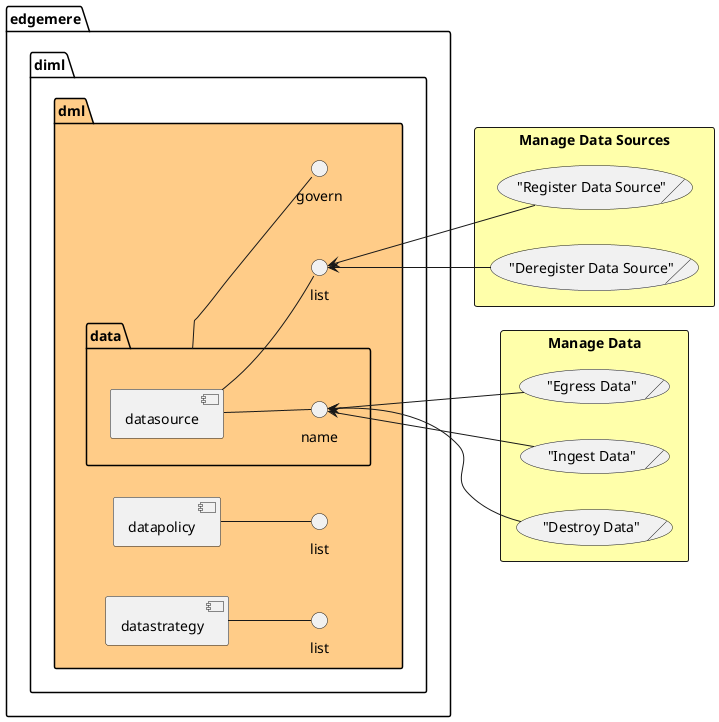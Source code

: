 @startuml
left to right direction


    package "edgemere" as edgemere {
package "diml" as edgemerediml {
package "dml" as edgemeredimldml #ffcc88 {
 component "data" as edgemeredimldmldata
 interface "govern" as edgemeredimldmldatagovern
edgemeredimldmldata -- edgemeredimldmldatagovern
}
}
}

    
    package "edgemere" as edgemere {
package "diml" as edgemerediml {
package "dml" as edgemeredimldml #ffcc88 {
package "data" as edgemeredimldmldata {
 component "source" as edgemeredimldmldatasource
 interface "name" as edgemeredimldmldatasourcename
edgemeredimldmldatasource -- edgemeredimldmldatasourcename
}
}
}
}

    
    package "edgemere" as edgemere {
package "diml" as edgemerediml {
package "dml" as edgemeredimldml #ffcc88 {
 component "datapolicy" as edgemeredimldmldatapolicy
 interface "list" as edgemeredimldmldatapolicylist
edgemeredimldmldatapolicy -- edgemeredimldmldatapolicylist
}
}
}

    
    package "edgemere" as edgemere {
package "diml" as edgemerediml {
package "dml" as edgemeredimldml #ffcc88 {
 component "datasource" as edgemeredimldmldatasource
 interface "list" as edgemeredimldmldatasourcelist
edgemeredimldmldatasource -- edgemeredimldmldatasourcelist
}
}
}

    
    package "edgemere" as edgemere {
package "diml" as edgemerediml {
package "dml" as edgemeredimldml #ffcc88 {
 component "datastrategy" as edgemeredimldmldatastrategy
 interface "list" as edgemeredimldmldatastrategylist
edgemeredimldmldatastrategy -- edgemeredimldmldatastrategylist
}
}
}

    
















        rectangle "Manage Data" as ManageData #ffffaa {
            ("Destroy Data")/ as DataStewardManageDataDestroyData
        }
    
    edgemeredimldmldatasourcename <-- DataStewardManageDataDestroyData
    
        rectangle "Manage Data" as ManageData #ffffaa {
            ("Egress Data")/ as DataStewardManageDataEgressData
        }
    
    edgemeredimldmldatasourcename <-- DataStewardManageDataEgressData
    
        rectangle "Manage Data" as ManageData #ffffaa {
            ("Ingest Data")/ as DataStewardManageDataIngestData
        }
    
    edgemeredimldmldatasourcename <-- DataStewardManageDataIngestData
    









        rectangle "Manage Data Sources" as ManageDataSources #ffffaa {
            ("Deregister Data Source")/ as DataEngineerManageDataSourcesDeregisterDataSource
        }
    
    edgemeredimldmldatasourcelist <-- DataEngineerManageDataSourcesDeregisterDataSource
    
        rectangle "Manage Data Sources" as ManageDataSources #ffffaa {
            ("Register Data Source")/ as DataEngineerManageDataSourcesRegisterDataSource
        }
    
    edgemeredimldmldatasourcelist <-- DataEngineerManageDataSourcesRegisterDataSource
    





















@enduml
